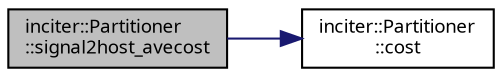 digraph "inciter::Partitioner::signal2host_avecost"
{
 // INTERACTIVE_SVG=YES
  bgcolor="transparent";
  edge [fontname="sans-serif",fontsize="9",labelfontname="sans-serif",labelfontsize="9"];
  node [fontname="sans-serif",fontsize="9",shape=record];
  rankdir="LR";
  Node1 [label="inciter::Partitioner\l::signal2host_avecost",height=0.2,width=0.4,color="black", fillcolor="grey75", style="filled", fontcolor="black"];
  Node1 -> Node2 [color="midnightblue",fontsize="9",style="solid",fontname="sans-serif"];
  Node2 [label="inciter::Partitioner\l::cost",height=0.2,width=0.4,color="black",URL="$classinciter_1_1_partitioner.html#ab0c9d7f7df5c42c589e6b0761a999f54"];
}
